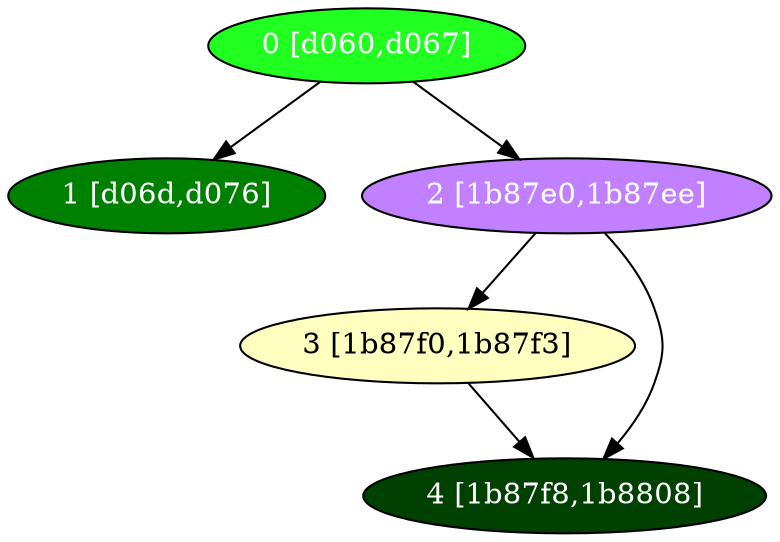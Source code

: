 diGraph libnss3{
	libnss3_0  [style=filled fillcolor="#20FF20" fontcolor="#ffffff" shape=oval label="0 [d060,d067]"]
	libnss3_1  [style=filled fillcolor="#008000" fontcolor="#ffffff" shape=oval label="1 [d06d,d076]"]
	libnss3_2  [style=filled fillcolor="#C080FF" fontcolor="#ffffff" shape=oval label="2 [1b87e0,1b87ee]"]
	libnss3_3  [style=filled fillcolor="#FFFFC0" fontcolor="#000000" shape=oval label="3 [1b87f0,1b87f3]"]
	libnss3_4  [style=filled fillcolor="#004000" fontcolor="#ffffff" shape=oval label="4 [1b87f8,1b8808]"]

	libnss3_0 -> libnss3_1
	libnss3_0 -> libnss3_2
	libnss3_2 -> libnss3_3
	libnss3_2 -> libnss3_4
	libnss3_3 -> libnss3_4
}
